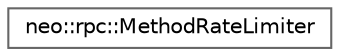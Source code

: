 digraph "Graphical Class Hierarchy"
{
 // LATEX_PDF_SIZE
  bgcolor="transparent";
  edge [fontname=Helvetica,fontsize=10,labelfontname=Helvetica,labelfontsize=10];
  node [fontname=Helvetica,fontsize=10,shape=box,height=0.2,width=0.4];
  rankdir="LR";
  Node0 [id="Node000000",label="neo::rpc::MethodRateLimiter",height=0.2,width=0.4,color="grey40", fillcolor="white", style="filled",URL="$classneo_1_1rpc_1_1_method_rate_limiter.html",tooltip="Method-specific rate limiter with different limits per method."];
}
